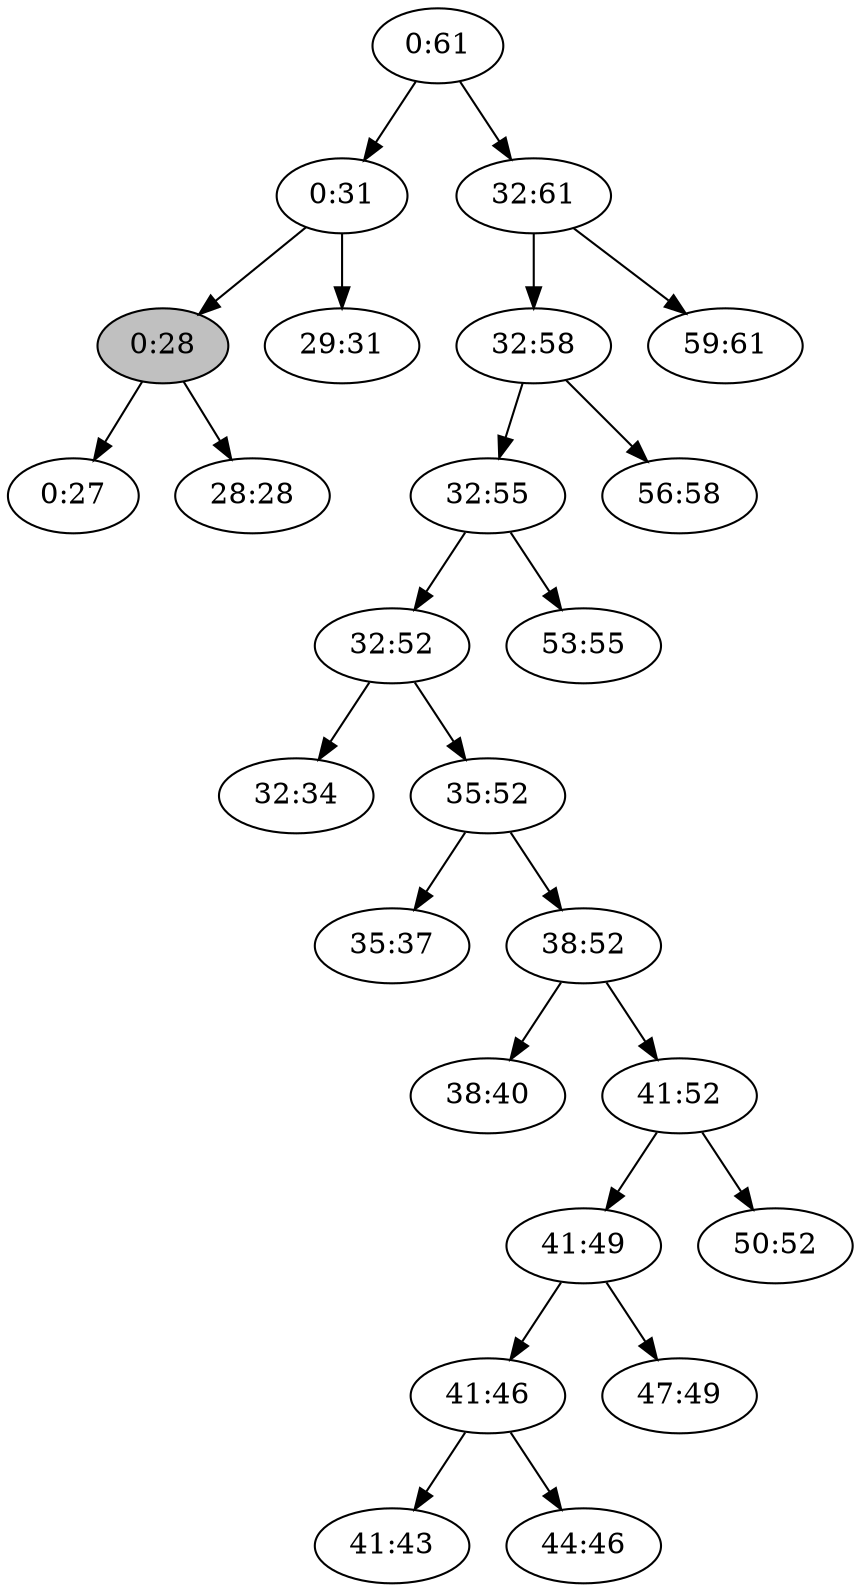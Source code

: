 digraph "big-i0:27" {

/* Nodes */

N_0_61[label="0:61"];
N_0_31[label="0:31"];
N_0_28[label="0:28"][style="filled"][fillcolor="grey"];
N_0_27[label="0:27"];
N_28_28[label="28:28"];
N_29_31[label="29:31"];
N_32_61[label="32:61"];
N_32_58[label="32:58"];
N_32_55[label="32:55"];
N_32_52[label="32:52"];
N_32_34[label="32:34"];
N_35_52[label="35:52"];
N_35_37[label="35:37"];
N_38_52[label="38:52"];
N_38_40[label="38:40"];
N_41_52[label="41:52"];
N_41_49[label="41:49"];
N_41_46[label="41:46"];
N_41_43[label="41:43"];
N_44_46[label="44:46"];
N_47_49[label="47:49"];
N_50_52[label="50:52"];
N_53_55[label="53:55"];
N_56_58[label="56:58"];
N_59_61[label="59:61"];

/* Edges */

N_0_28 -> N_0_27;
N_0_28 -> N_28_28;
N_0_31 -> N_0_28;
N_0_31 -> N_29_31;
N_0_61 -> N_0_31;
N_32_52 -> N_32_34;
N_35_52 -> N_35_37;
N_38_52 -> N_38_40;
N_41_46 -> N_41_43;
N_41_46 -> N_44_46;
N_41_49 -> N_41_46;
N_41_49 -> N_47_49;
N_41_52 -> N_41_49;
N_41_52 -> N_50_52;
N_38_52 -> N_41_52;
N_35_52 -> N_38_52;
N_32_52 -> N_35_52;
N_32_55 -> N_32_52;
N_32_55 -> N_53_55;
N_32_58 -> N_32_55;
N_32_58 -> N_56_58;
N_32_61 -> N_32_58;
N_32_61 -> N_59_61;
N_0_61 -> N_32_61;
}
